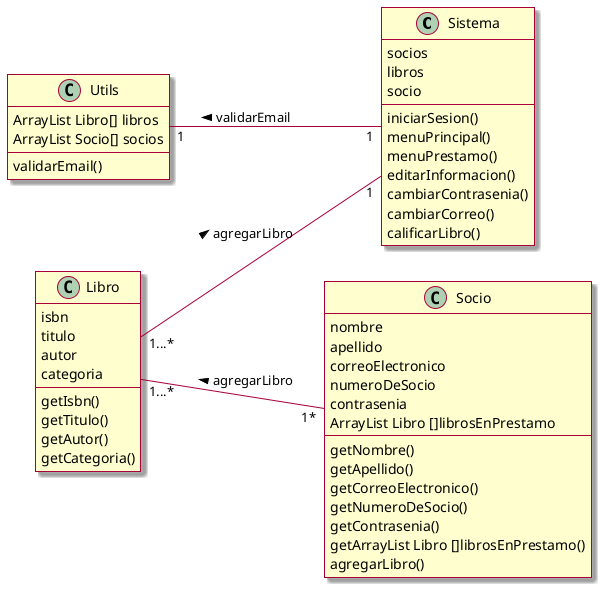 @startuml
left to right direction
skin rose

'clases
class Sistema{
socios
libros
socio
iniciarSesion()
menuPrincipal()
menuPrestamo()
editarInformacion()
cambiarContrasenia()
cambiarCorreo()
calificarLibro()
}
class Utils{
ArrayList Libro[] libros
ArrayList Socio[] socios
validarEmail()
}

class Socio{
nombre
apellido
correoElectronico
numeroDeSocio
contrasenia
ArrayList Libro []librosEnPrestamo
getNombre()
getApellido()
getCorreoElectronico()
getNumeroDeSocio()
getContrasenia()
getArrayList Libro []librosEnPrestamo()
agregarLibro()
}

class Libro{
isbn
titulo
autor
categoria
getIsbn()
getTitulo()
getAutor()
getCategoria()
}

'relaciones
Libro "1...*" -- "1*" Socio : agregarLibro <
Libro "1...*" -- "1" Sistema : agregarLibro >
Utils "1" -- "1" Sistema : validarEmail <

@enduml
